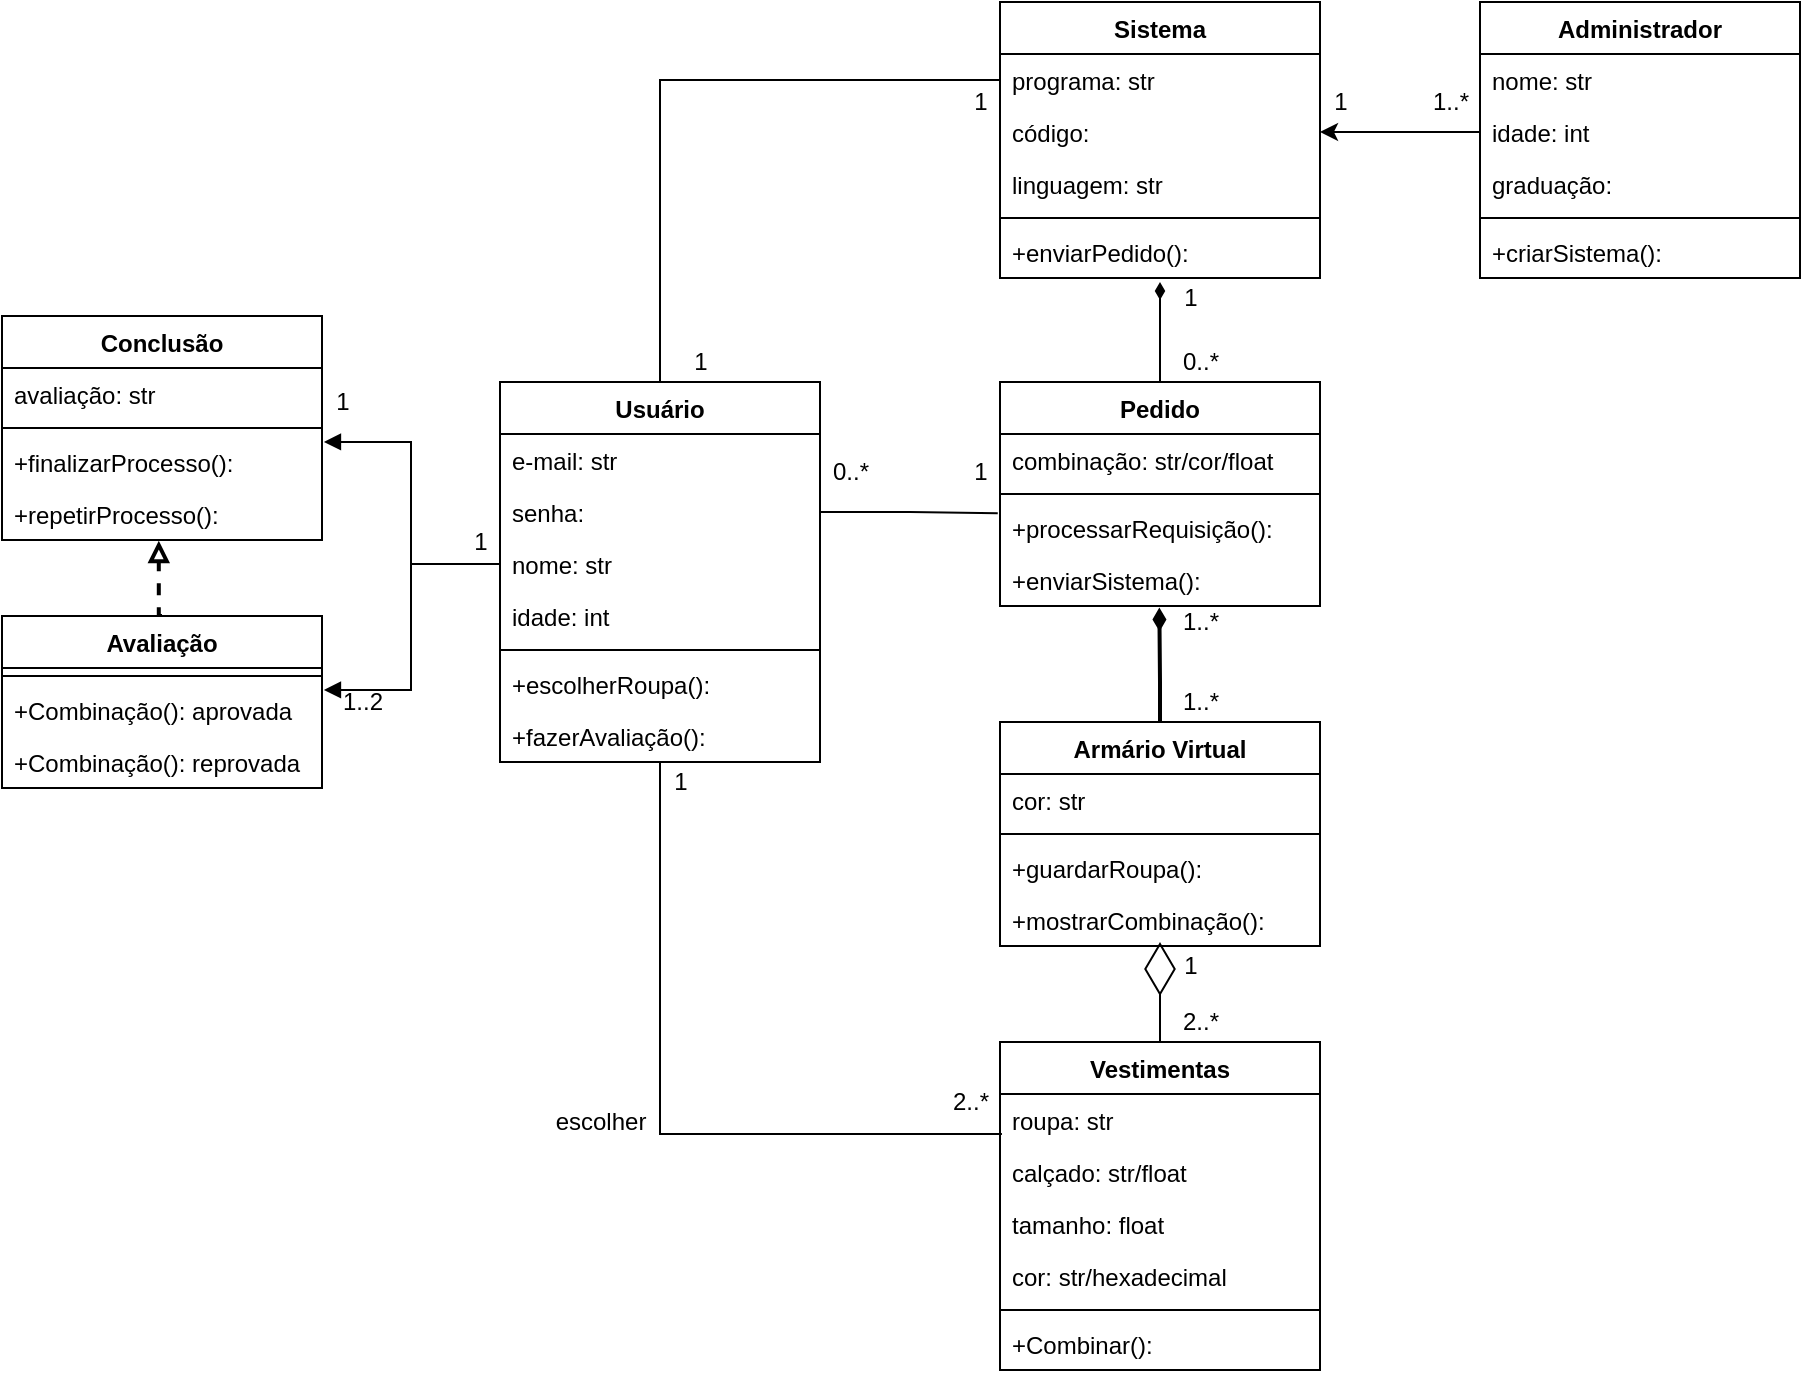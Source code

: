 <mxfile version="15.2.7" type="device"><diagram id="JAn7KXZb25L_EkZcovTY" name="Page-1"><mxGraphModel dx="782" dy="497" grid="1" gridSize="10" guides="1" tooltips="1" connect="1" arrows="1" fold="1" page="1" pageScale="1" pageWidth="827" pageHeight="1169" math="0" shadow="0"><root><mxCell id="0"/><mxCell id="1" parent="0"/><mxCell id="FnVM5IFQbz1Ya71WKbpS-32" style="edgeStyle=orthogonalEdgeStyle;rounded=0;orthogonalLoop=1;jettySize=auto;html=1;entryX=0.006;entryY=0.769;entryDx=0;entryDy=0;entryPerimeter=0;endArrow=none;endFill=0;" parent="1" source="FnVM5IFQbz1Ya71WKbpS-1" target="FnVM5IFQbz1Ya71WKbpS-18" edge="1"><mxGeometry relative="1" as="geometry"/></mxCell><mxCell id="FnVM5IFQbz1Ya71WKbpS-1" value="Usuário" style="swimlane;fontStyle=1;align=center;verticalAlign=top;childLayout=stackLayout;horizontal=1;startSize=26;horizontalStack=0;resizeParent=1;resizeParentMax=0;resizeLast=0;collapsible=1;marginBottom=0;" parent="1" vertex="1"><mxGeometry x="390" y="550" width="160" height="190" as="geometry"/></mxCell><mxCell id="FnVM5IFQbz1Ya71WKbpS-2" value="e-mail: str" style="text;strokeColor=none;fillColor=none;align=left;verticalAlign=top;spacingLeft=4;spacingRight=4;overflow=hidden;rotatable=0;points=[[0,0.5],[1,0.5]];portConstraint=eastwest;" parent="FnVM5IFQbz1Ya71WKbpS-1" vertex="1"><mxGeometry y="26" width="160" height="26" as="geometry"/></mxCell><mxCell id="FnVM5IFQbz1Ya71WKbpS-48" value="senha: " style="text;strokeColor=none;fillColor=none;align=left;verticalAlign=top;spacingLeft=4;spacingRight=4;overflow=hidden;rotatable=0;points=[[0,0.5],[1,0.5]];portConstraint=eastwest;" parent="FnVM5IFQbz1Ya71WKbpS-1" vertex="1"><mxGeometry y="52" width="160" height="26" as="geometry"/></mxCell><mxCell id="FnVM5IFQbz1Ya71WKbpS-47" value="nome: str" style="text;strokeColor=none;fillColor=none;align=left;verticalAlign=top;spacingLeft=4;spacingRight=4;overflow=hidden;rotatable=0;points=[[0,0.5],[1,0.5]];portConstraint=eastwest;" parent="FnVM5IFQbz1Ya71WKbpS-1" vertex="1"><mxGeometry y="78" width="160" height="26" as="geometry"/></mxCell><mxCell id="FnVM5IFQbz1Ya71WKbpS-49" value="idade: int" style="text;strokeColor=none;fillColor=none;align=left;verticalAlign=top;spacingLeft=4;spacingRight=4;overflow=hidden;rotatable=0;points=[[0,0.5],[1,0.5]];portConstraint=eastwest;" parent="FnVM5IFQbz1Ya71WKbpS-1" vertex="1"><mxGeometry y="104" width="160" height="26" as="geometry"/></mxCell><mxCell id="FnVM5IFQbz1Ya71WKbpS-3" value="" style="line;strokeWidth=1;fillColor=none;align=left;verticalAlign=middle;spacingTop=-1;spacingLeft=3;spacingRight=3;rotatable=0;labelPosition=right;points=[];portConstraint=eastwest;" parent="FnVM5IFQbz1Ya71WKbpS-1" vertex="1"><mxGeometry y="130" width="160" height="8" as="geometry"/></mxCell><mxCell id="FnVM5IFQbz1Ya71WKbpS-4" value="+escolherRoupa():&#10;" style="text;strokeColor=none;fillColor=none;align=left;verticalAlign=top;spacingLeft=4;spacingRight=4;overflow=hidden;rotatable=0;points=[[0,0.5],[1,0.5]];portConstraint=eastwest;" parent="FnVM5IFQbz1Ya71WKbpS-1" vertex="1"><mxGeometry y="138" width="160" height="26" as="geometry"/></mxCell><mxCell id="FnVM5IFQbz1Ya71WKbpS-53" value="+fazerAvaliação():" style="text;strokeColor=none;fillColor=none;align=left;verticalAlign=top;spacingLeft=4;spacingRight=4;overflow=hidden;rotatable=0;points=[[0,0.5],[1,0.5]];portConstraint=eastwest;" parent="FnVM5IFQbz1Ya71WKbpS-1" vertex="1"><mxGeometry y="164" width="160" height="26" as="geometry"/></mxCell><mxCell id="FnVM5IFQbz1Ya71WKbpS-5" value="Administrador" style="swimlane;fontStyle=1;align=center;verticalAlign=top;childLayout=stackLayout;horizontal=1;startSize=26;horizontalStack=0;resizeParent=1;resizeParentMax=0;resizeLast=0;collapsible=1;marginBottom=0;" parent="1" vertex="1"><mxGeometry x="880" y="360" width="160" height="138" as="geometry"/></mxCell><mxCell id="FnVM5IFQbz1Ya71WKbpS-6" value="nome: str" style="text;strokeColor=none;fillColor=none;align=left;verticalAlign=top;spacingLeft=4;spacingRight=4;overflow=hidden;rotatable=0;points=[[0,0.5],[1,0.5]];portConstraint=eastwest;" parent="FnVM5IFQbz1Ya71WKbpS-5" vertex="1"><mxGeometry y="26" width="160" height="26" as="geometry"/></mxCell><mxCell id="FnVM5IFQbz1Ya71WKbpS-56" value="idade: int" style="text;strokeColor=none;fillColor=none;align=left;verticalAlign=top;spacingLeft=4;spacingRight=4;overflow=hidden;rotatable=0;points=[[0,0.5],[1,0.5]];portConstraint=eastwest;" parent="FnVM5IFQbz1Ya71WKbpS-5" vertex="1"><mxGeometry y="52" width="160" height="26" as="geometry"/></mxCell><mxCell id="FnVM5IFQbz1Ya71WKbpS-58" value="graduação: " style="text;strokeColor=none;fillColor=none;align=left;verticalAlign=top;spacingLeft=4;spacingRight=4;overflow=hidden;rotatable=0;points=[[0,0.5],[1,0.5]];portConstraint=eastwest;" parent="FnVM5IFQbz1Ya71WKbpS-5" vertex="1"><mxGeometry y="78" width="160" height="26" as="geometry"/></mxCell><mxCell id="FnVM5IFQbz1Ya71WKbpS-7" value="" style="line;strokeWidth=1;fillColor=none;align=left;verticalAlign=middle;spacingTop=-1;spacingLeft=3;spacingRight=3;rotatable=0;labelPosition=right;points=[];portConstraint=eastwest;" parent="FnVM5IFQbz1Ya71WKbpS-5" vertex="1"><mxGeometry y="104" width="160" height="8" as="geometry"/></mxCell><mxCell id="FnVM5IFQbz1Ya71WKbpS-8" value="+criarSistema():" style="text;strokeColor=none;fillColor=none;align=left;verticalAlign=top;spacingLeft=4;spacingRight=4;overflow=hidden;rotatable=0;points=[[0,0.5],[1,0.5]];portConstraint=eastwest;" parent="FnVM5IFQbz1Ya71WKbpS-5" vertex="1"><mxGeometry y="112" width="160" height="26" as="geometry"/></mxCell><mxCell id="FnVM5IFQbz1Ya71WKbpS-76" style="edgeStyle=orthogonalEdgeStyle;rounded=0;orthogonalLoop=1;jettySize=auto;html=1;exitX=0.5;exitY=0;exitDx=0;exitDy=0;entryX=0.498;entryY=1.031;entryDx=0;entryDy=0;entryPerimeter=0;endArrow=diamondThin;endFill=1;strokeWidth=2;" parent="1" source="FnVM5IFQbz1Ya71WKbpS-9" target="FnVM5IFQbz1Ya71WKbpS-55" edge="1"><mxGeometry relative="1" as="geometry"><mxPoint x="720" y="649" as="targetPoint"/><Array as="points"><mxPoint x="720" y="700"/><mxPoint x="720" y="700"/></Array></mxGeometry></mxCell><mxCell id="FnVM5IFQbz1Ya71WKbpS-9" value="Armário Virtual" style="swimlane;fontStyle=1;align=center;verticalAlign=top;childLayout=stackLayout;horizontal=1;startSize=26;horizontalStack=0;resizeParent=1;resizeParentMax=0;resizeLast=0;collapsible=1;marginBottom=0;" parent="1" vertex="1"><mxGeometry x="640" y="720" width="160" height="112" as="geometry"/></mxCell><mxCell id="FnVM5IFQbz1Ya71WKbpS-10" value="cor: str" style="text;strokeColor=none;fillColor=none;align=left;verticalAlign=top;spacingLeft=4;spacingRight=4;overflow=hidden;rotatable=0;points=[[0,0.5],[1,0.5]];portConstraint=eastwest;" parent="FnVM5IFQbz1Ya71WKbpS-9" vertex="1"><mxGeometry y="26" width="160" height="26" as="geometry"/></mxCell><mxCell id="FnVM5IFQbz1Ya71WKbpS-11" value="" style="line;strokeWidth=1;fillColor=none;align=left;verticalAlign=middle;spacingTop=-1;spacingLeft=3;spacingRight=3;rotatable=0;labelPosition=right;points=[];portConstraint=eastwest;" parent="FnVM5IFQbz1Ya71WKbpS-9" vertex="1"><mxGeometry y="52" width="160" height="8" as="geometry"/></mxCell><mxCell id="FnVM5IFQbz1Ya71WKbpS-12" value="+guardarRoupa():" style="text;strokeColor=none;fillColor=none;align=left;verticalAlign=top;spacingLeft=4;spacingRight=4;overflow=hidden;rotatable=0;points=[[0,0.5],[1,0.5]];portConstraint=eastwest;" parent="FnVM5IFQbz1Ya71WKbpS-9" vertex="1"><mxGeometry y="60" width="160" height="26" as="geometry"/></mxCell><mxCell id="FnVM5IFQbz1Ya71WKbpS-52" value="+mostrarCombinação():" style="text;strokeColor=none;fillColor=none;align=left;verticalAlign=top;spacingLeft=4;spacingRight=4;overflow=hidden;rotatable=0;points=[[0,0.5],[1,0.5]];portConstraint=eastwest;" parent="FnVM5IFQbz1Ya71WKbpS-9" vertex="1"><mxGeometry y="86" width="160" height="26" as="geometry"/></mxCell><mxCell id="FnVM5IFQbz1Ya71WKbpS-13" value="Sistema" style="swimlane;fontStyle=1;align=center;verticalAlign=top;childLayout=stackLayout;horizontal=1;startSize=26;horizontalStack=0;resizeParent=1;resizeParentMax=0;resizeLast=0;collapsible=1;marginBottom=0;" parent="1" vertex="1"><mxGeometry x="640" y="360" width="160" height="138" as="geometry"/></mxCell><mxCell id="FnVM5IFQbz1Ya71WKbpS-14" value="programa: str" style="text;strokeColor=none;fillColor=none;align=left;verticalAlign=top;spacingLeft=4;spacingRight=4;overflow=hidden;rotatable=0;points=[[0,0.5],[1,0.5]];portConstraint=eastwest;" parent="FnVM5IFQbz1Ya71WKbpS-13" vertex="1"><mxGeometry y="26" width="160" height="26" as="geometry"/></mxCell><mxCell id="FnVM5IFQbz1Ya71WKbpS-59" value="código:" style="text;strokeColor=none;fillColor=none;align=left;verticalAlign=top;spacingLeft=4;spacingRight=4;overflow=hidden;rotatable=0;points=[[0,0.5],[1,0.5]];portConstraint=eastwest;" parent="FnVM5IFQbz1Ya71WKbpS-13" vertex="1"><mxGeometry y="52" width="160" height="26" as="geometry"/></mxCell><mxCell id="FnVM5IFQbz1Ya71WKbpS-60" value="linguagem: str" style="text;strokeColor=none;fillColor=none;align=left;verticalAlign=top;spacingLeft=4;spacingRight=4;overflow=hidden;rotatable=0;points=[[0,0.5],[1,0.5]];portConstraint=eastwest;" parent="FnVM5IFQbz1Ya71WKbpS-13" vertex="1"><mxGeometry y="78" width="160" height="26" as="geometry"/></mxCell><mxCell id="FnVM5IFQbz1Ya71WKbpS-15" value="" style="line;strokeWidth=1;fillColor=none;align=left;verticalAlign=middle;spacingTop=-1;spacingLeft=3;spacingRight=3;rotatable=0;labelPosition=right;points=[];portConstraint=eastwest;" parent="FnVM5IFQbz1Ya71WKbpS-13" vertex="1"><mxGeometry y="104" width="160" height="8" as="geometry"/></mxCell><mxCell id="FnVM5IFQbz1Ya71WKbpS-16" value="+enviarPedido():" style="text;strokeColor=none;fillColor=none;align=left;verticalAlign=top;spacingLeft=4;spacingRight=4;overflow=hidden;rotatable=0;points=[[0,0.5],[1,0.5]];portConstraint=eastwest;" parent="FnVM5IFQbz1Ya71WKbpS-13" vertex="1"><mxGeometry y="112" width="160" height="26" as="geometry"/></mxCell><mxCell id="FnVM5IFQbz1Ya71WKbpS-17" value="Vestimentas" style="swimlane;fontStyle=1;align=center;verticalAlign=top;childLayout=stackLayout;horizontal=1;startSize=26;horizontalStack=0;resizeParent=1;resizeParentMax=0;resizeLast=0;collapsible=1;marginBottom=0;" parent="1" vertex="1"><mxGeometry x="640" y="880" width="160" height="164" as="geometry"/></mxCell><mxCell id="FnVM5IFQbz1Ya71WKbpS-18" value="roupa: str" style="text;strokeColor=none;fillColor=none;align=left;verticalAlign=top;spacingLeft=4;spacingRight=4;overflow=hidden;rotatable=0;points=[[0,0.5],[1,0.5]];portConstraint=eastwest;" parent="FnVM5IFQbz1Ya71WKbpS-17" vertex="1"><mxGeometry y="26" width="160" height="26" as="geometry"/></mxCell><mxCell id="FnVM5IFQbz1Ya71WKbpS-89" value="calçado: str/float" style="text;strokeColor=none;fillColor=none;align=left;verticalAlign=top;spacingLeft=4;spacingRight=4;overflow=hidden;rotatable=0;points=[[0,0.5],[1,0.5]];portConstraint=eastwest;" parent="FnVM5IFQbz1Ya71WKbpS-17" vertex="1"><mxGeometry y="52" width="160" height="26" as="geometry"/></mxCell><mxCell id="FnVM5IFQbz1Ya71WKbpS-50" value="tamanho: float" style="text;strokeColor=none;fillColor=none;align=left;verticalAlign=top;spacingLeft=4;spacingRight=4;overflow=hidden;rotatable=0;points=[[0,0.5],[1,0.5]];portConstraint=eastwest;" parent="FnVM5IFQbz1Ya71WKbpS-17" vertex="1"><mxGeometry y="78" width="160" height="26" as="geometry"/></mxCell><mxCell id="FnVM5IFQbz1Ya71WKbpS-51" value="cor: str/hexadecimal" style="text;strokeColor=none;fillColor=none;align=left;verticalAlign=top;spacingLeft=4;spacingRight=4;overflow=hidden;rotatable=0;points=[[0,0.5],[1,0.5]];portConstraint=eastwest;" parent="FnVM5IFQbz1Ya71WKbpS-17" vertex="1"><mxGeometry y="104" width="160" height="26" as="geometry"/></mxCell><mxCell id="FnVM5IFQbz1Ya71WKbpS-19" value="" style="line;strokeWidth=1;fillColor=none;align=left;verticalAlign=middle;spacingTop=-1;spacingLeft=3;spacingRight=3;rotatable=0;labelPosition=right;points=[];portConstraint=eastwest;" parent="FnVM5IFQbz1Ya71WKbpS-17" vertex="1"><mxGeometry y="130" width="160" height="8" as="geometry"/></mxCell><mxCell id="FnVM5IFQbz1Ya71WKbpS-20" value="+Combinar():" style="text;strokeColor=none;fillColor=none;align=left;verticalAlign=top;spacingLeft=4;spacingRight=4;overflow=hidden;rotatable=0;points=[[0,0.5],[1,0.5]];portConstraint=eastwest;" parent="FnVM5IFQbz1Ya71WKbpS-17" vertex="1"><mxGeometry y="138" width="160" height="26" as="geometry"/></mxCell><mxCell id="FnVM5IFQbz1Ya71WKbpS-77" style="edgeStyle=orthogonalEdgeStyle;rounded=0;orthogonalLoop=1;jettySize=auto;html=1;endArrow=diamondThin;endFill=1;" parent="1" source="FnVM5IFQbz1Ya71WKbpS-21" edge="1"><mxGeometry relative="1" as="geometry"><mxPoint x="720" y="500" as="targetPoint"/></mxGeometry></mxCell><mxCell id="FnVM5IFQbz1Ya71WKbpS-21" value="Pedido" style="swimlane;fontStyle=1;align=center;verticalAlign=top;childLayout=stackLayout;horizontal=1;startSize=26;horizontalStack=0;resizeParent=1;resizeParentMax=0;resizeLast=0;collapsible=1;marginBottom=0;" parent="1" vertex="1"><mxGeometry x="640" y="550" width="160" height="112" as="geometry"/></mxCell><mxCell id="FnVM5IFQbz1Ya71WKbpS-22" value="combinação: str/cor/float" style="text;strokeColor=none;fillColor=none;align=left;verticalAlign=top;spacingLeft=4;spacingRight=4;overflow=hidden;rotatable=0;points=[[0,0.5],[1,0.5]];portConstraint=eastwest;" parent="FnVM5IFQbz1Ya71WKbpS-21" vertex="1"><mxGeometry y="26" width="160" height="26" as="geometry"/></mxCell><mxCell id="FnVM5IFQbz1Ya71WKbpS-23" value="" style="line;strokeWidth=1;fillColor=none;align=left;verticalAlign=middle;spacingTop=-1;spacingLeft=3;spacingRight=3;rotatable=0;labelPosition=right;points=[];portConstraint=eastwest;" parent="FnVM5IFQbz1Ya71WKbpS-21" vertex="1"><mxGeometry y="52" width="160" height="8" as="geometry"/></mxCell><mxCell id="FnVM5IFQbz1Ya71WKbpS-24" value="+processarRequisição():" style="text;strokeColor=none;fillColor=none;align=left;verticalAlign=top;spacingLeft=4;spacingRight=4;overflow=hidden;rotatable=0;points=[[0,0.5],[1,0.5]];portConstraint=eastwest;" parent="FnVM5IFQbz1Ya71WKbpS-21" vertex="1"><mxGeometry y="60" width="160" height="26" as="geometry"/></mxCell><mxCell id="FnVM5IFQbz1Ya71WKbpS-55" value="+enviarSistema():" style="text;strokeColor=none;fillColor=none;align=left;verticalAlign=top;spacingLeft=4;spacingRight=4;overflow=hidden;rotatable=0;points=[[0,0.5],[1,0.5]];portConstraint=eastwest;" parent="FnVM5IFQbz1Ya71WKbpS-21" vertex="1"><mxGeometry y="86" width="160" height="26" as="geometry"/></mxCell><mxCell id="FnVM5IFQbz1Ya71WKbpS-28" style="edgeStyle=orthogonalEdgeStyle;rounded=0;orthogonalLoop=1;jettySize=auto;html=1;entryX=0.5;entryY=0;entryDx=0;entryDy=0;endArrow=none;endFill=0;" parent="1" source="FnVM5IFQbz1Ya71WKbpS-14" target="FnVM5IFQbz1Ya71WKbpS-1" edge="1"><mxGeometry relative="1" as="geometry"/></mxCell><mxCell id="FnVM5IFQbz1Ya71WKbpS-34" value="Conclusão" style="swimlane;fontStyle=1;align=center;verticalAlign=top;childLayout=stackLayout;horizontal=1;startSize=26;horizontalStack=0;resizeParent=1;resizeParentMax=0;resizeLast=0;collapsible=1;marginBottom=0;" parent="1" vertex="1"><mxGeometry x="141" y="517" width="160" height="112" as="geometry"/></mxCell><mxCell id="FnVM5IFQbz1Ya71WKbpS-35" value="avaliação: str" style="text;strokeColor=none;fillColor=none;align=left;verticalAlign=top;spacingLeft=4;spacingRight=4;overflow=hidden;rotatable=0;points=[[0,0.5],[1,0.5]];portConstraint=eastwest;" parent="FnVM5IFQbz1Ya71WKbpS-34" vertex="1"><mxGeometry y="26" width="160" height="26" as="geometry"/></mxCell><mxCell id="FnVM5IFQbz1Ya71WKbpS-36" value="" style="line;strokeWidth=1;fillColor=none;align=left;verticalAlign=middle;spacingTop=-1;spacingLeft=3;spacingRight=3;rotatable=0;labelPosition=right;points=[];portConstraint=eastwest;" parent="FnVM5IFQbz1Ya71WKbpS-34" vertex="1"><mxGeometry y="52" width="160" height="8" as="geometry"/></mxCell><mxCell id="FnVM5IFQbz1Ya71WKbpS-37" value="+finalizarProcesso():" style="text;strokeColor=none;fillColor=none;align=left;verticalAlign=top;spacingLeft=4;spacingRight=4;overflow=hidden;rotatable=0;points=[[0,0.5],[1,0.5]];portConstraint=eastwest;" parent="FnVM5IFQbz1Ya71WKbpS-34" vertex="1"><mxGeometry y="60" width="160" height="26" as="geometry"/></mxCell><mxCell id="FnVM5IFQbz1Ya71WKbpS-63" value="+repetirProcesso():" style="text;strokeColor=none;fillColor=none;align=left;verticalAlign=top;spacingLeft=4;spacingRight=4;overflow=hidden;rotatable=0;points=[[0,0.5],[1,0.5]];portConstraint=eastwest;" parent="FnVM5IFQbz1Ya71WKbpS-34" vertex="1"><mxGeometry y="86" width="160" height="26" as="geometry"/></mxCell><mxCell id="hvPBQfQJGh66HLhc0FhR-5" style="edgeStyle=orthogonalEdgeStyle;rounded=0;orthogonalLoop=1;jettySize=auto;html=1;exitX=0.5;exitY=0;exitDx=0;exitDy=0;entryX=0.49;entryY=1.013;entryDx=0;entryDy=0;entryPerimeter=0;endArrow=block;endFill=0;strokeWidth=2;dashed=1;" edge="1" parent="1" source="FnVM5IFQbz1Ya71WKbpS-38" target="FnVM5IFQbz1Ya71WKbpS-63"><mxGeometry relative="1" as="geometry"/></mxCell><mxCell id="FnVM5IFQbz1Ya71WKbpS-38" value="Avaliação" style="swimlane;fontStyle=1;align=center;verticalAlign=top;childLayout=stackLayout;horizontal=1;startSize=26;horizontalStack=0;resizeParent=1;resizeParentMax=0;resizeLast=0;collapsible=1;marginBottom=0;" parent="1" vertex="1"><mxGeometry x="141" y="667" width="160" height="86" as="geometry"/></mxCell><mxCell id="FnVM5IFQbz1Ya71WKbpS-40" value="" style="line;strokeWidth=1;fillColor=none;align=left;verticalAlign=middle;spacingTop=-1;spacingLeft=3;spacingRight=3;rotatable=0;labelPosition=right;points=[];portConstraint=eastwest;" parent="FnVM5IFQbz1Ya71WKbpS-38" vertex="1"><mxGeometry y="26" width="160" height="8" as="geometry"/></mxCell><mxCell id="FnVM5IFQbz1Ya71WKbpS-41" value="+Combinação(): aprovada" style="text;strokeColor=none;fillColor=none;align=left;verticalAlign=top;spacingLeft=4;spacingRight=4;overflow=hidden;rotatable=0;points=[[0,0.5],[1,0.5]];portConstraint=eastwest;" parent="FnVM5IFQbz1Ya71WKbpS-38" vertex="1"><mxGeometry y="34" width="160" height="26" as="geometry"/></mxCell><mxCell id="FnVM5IFQbz1Ya71WKbpS-64" value="+Combinação(): reprovada" style="text;strokeColor=none;fillColor=none;align=left;verticalAlign=top;spacingLeft=4;spacingRight=4;overflow=hidden;rotatable=0;points=[[0,0.5],[1,0.5]];portConstraint=eastwest;" parent="FnVM5IFQbz1Ya71WKbpS-38" vertex="1"><mxGeometry y="60" width="160" height="26" as="geometry"/></mxCell><mxCell id="FnVM5IFQbz1Ya71WKbpS-65" style="edgeStyle=orthogonalEdgeStyle;rounded=0;orthogonalLoop=1;jettySize=auto;html=1;entryX=1.006;entryY=0.115;entryDx=0;entryDy=0;entryPerimeter=0;endArrow=block;endFill=1;" parent="1" source="FnVM5IFQbz1Ya71WKbpS-47" target="FnVM5IFQbz1Ya71WKbpS-37" edge="1"><mxGeometry relative="1" as="geometry"/></mxCell><mxCell id="FnVM5IFQbz1Ya71WKbpS-66" style="edgeStyle=orthogonalEdgeStyle;rounded=0;orthogonalLoop=1;jettySize=auto;html=1;entryX=1.006;entryY=0.115;entryDx=0;entryDy=0;entryPerimeter=0;endArrow=block;endFill=1;" parent="1" source="FnVM5IFQbz1Ya71WKbpS-47" target="FnVM5IFQbz1Ya71WKbpS-41" edge="1"><mxGeometry relative="1" as="geometry"/></mxCell><mxCell id="FnVM5IFQbz1Ya71WKbpS-71" value="" style="endArrow=diamondThin;endFill=0;endSize=24;html=1;exitX=0.5;exitY=0;exitDx=0;exitDy=0;" parent="1" source="FnVM5IFQbz1Ya71WKbpS-17" edge="1"><mxGeometry width="160" relative="1" as="geometry"><mxPoint x="410" y="820" as="sourcePoint"/><mxPoint x="720" y="830" as="targetPoint"/></mxGeometry></mxCell><mxCell id="FnVM5IFQbz1Ya71WKbpS-73" style="edgeStyle=orthogonalEdgeStyle;rounded=0;orthogonalLoop=1;jettySize=auto;html=1;entryX=1;entryY=0.5;entryDx=0;entryDy=0;" parent="1" source="FnVM5IFQbz1Ya71WKbpS-56" target="FnVM5IFQbz1Ya71WKbpS-59" edge="1"><mxGeometry relative="1" as="geometry"/></mxCell><mxCell id="FnVM5IFQbz1Ya71WKbpS-78" value="1" style="text;html=1;align=center;verticalAlign=middle;resizable=0;points=[];autosize=1;strokeColor=none;fillColor=none;" parent="1" vertex="1"><mxGeometry x="620" y="400" width="20" height="20" as="geometry"/></mxCell><mxCell id="FnVM5IFQbz1Ya71WKbpS-79" value="1..*" style="text;html=1;align=center;verticalAlign=middle;resizable=0;points=[];autosize=1;strokeColor=none;fillColor=none;" parent="1" vertex="1"><mxGeometry x="850" y="400" width="30" height="20" as="geometry"/></mxCell><mxCell id="FnVM5IFQbz1Ya71WKbpS-81" value="0..*" style="text;html=1;align=center;verticalAlign=middle;resizable=0;points=[];autosize=1;strokeColor=none;fillColor=none;" parent="1" vertex="1"><mxGeometry x="550" y="585" width="30" height="20" as="geometry"/></mxCell><mxCell id="FnVM5IFQbz1Ya71WKbpS-84" style="edgeStyle=orthogonalEdgeStyle;rounded=0;orthogonalLoop=1;jettySize=auto;html=1;entryX=-0.007;entryY=0.215;entryDx=0;entryDy=0;entryPerimeter=0;endArrow=none;endFill=0;" parent="1" source="FnVM5IFQbz1Ya71WKbpS-48" target="FnVM5IFQbz1Ya71WKbpS-24" edge="1"><mxGeometry relative="1" as="geometry"/></mxCell><mxCell id="FnVM5IFQbz1Ya71WKbpS-86" value="0..*" style="text;html=1;align=center;verticalAlign=middle;resizable=0;points=[];autosize=1;strokeColor=none;fillColor=none;" parent="1" vertex="1"><mxGeometry x="725" y="530" width="30" height="20" as="geometry"/></mxCell><mxCell id="FnVM5IFQbz1Ya71WKbpS-87" value="1..*" style="text;html=1;align=center;verticalAlign=middle;resizable=0;points=[];autosize=1;strokeColor=none;fillColor=none;" parent="1" vertex="1"><mxGeometry x="725" y="700" width="30" height="20" as="geometry"/></mxCell><mxCell id="FnVM5IFQbz1Ya71WKbpS-88" value="2..*" style="text;html=1;align=center;verticalAlign=middle;resizable=0;points=[];autosize=1;strokeColor=none;fillColor=none;" parent="1" vertex="1"><mxGeometry x="725" y="860" width="30" height="20" as="geometry"/></mxCell><mxCell id="FnVM5IFQbz1Ya71WKbpS-90" value="1" style="text;html=1;align=center;verticalAlign=middle;resizable=0;points=[];autosize=1;strokeColor=none;fillColor=none;" parent="1" vertex="1"><mxGeometry x="470" y="740" width="20" height="20" as="geometry"/></mxCell><mxCell id="FnVM5IFQbz1Ya71WKbpS-91" value="2..*" style="text;html=1;align=center;verticalAlign=middle;resizable=0;points=[];autosize=1;strokeColor=none;fillColor=none;" parent="1" vertex="1"><mxGeometry x="610" y="900" width="30" height="20" as="geometry"/></mxCell><mxCell id="FnVM5IFQbz1Ya71WKbpS-92" value="1" style="text;html=1;align=center;verticalAlign=middle;resizable=0;points=[];autosize=1;strokeColor=none;fillColor=none;" parent="1" vertex="1"><mxGeometry x="370" y="620" width="20" height="20" as="geometry"/></mxCell><mxCell id="FnVM5IFQbz1Ya71WKbpS-96" value="1" style="text;html=1;align=center;verticalAlign=middle;resizable=0;points=[];autosize=1;strokeColor=none;fillColor=none;" parent="1" vertex="1"><mxGeometry x="301" y="550" width="20" height="20" as="geometry"/></mxCell><mxCell id="FnVM5IFQbz1Ya71WKbpS-97" value="1" style="text;html=1;align=center;verticalAlign=middle;resizable=0;points=[];autosize=1;strokeColor=none;fillColor=none;" parent="1" vertex="1"><mxGeometry x="725" y="832" width="20" height="20" as="geometry"/></mxCell><mxCell id="FnVM5IFQbz1Ya71WKbpS-98" value="1" style="text;html=1;align=center;verticalAlign=middle;resizable=0;points=[];autosize=1;strokeColor=none;fillColor=none;" parent="1" vertex="1"><mxGeometry x="480" y="530" width="20" height="20" as="geometry"/></mxCell><mxCell id="FnVM5IFQbz1Ya71WKbpS-99" value="1" style="text;html=1;align=center;verticalAlign=middle;resizable=0;points=[];autosize=1;strokeColor=none;fillColor=none;" parent="1" vertex="1"><mxGeometry x="800" y="400" width="20" height="20" as="geometry"/></mxCell><mxCell id="FnVM5IFQbz1Ya71WKbpS-100" value="1" style="text;html=1;align=center;verticalAlign=middle;resizable=0;points=[];autosize=1;strokeColor=none;fillColor=none;" parent="1" vertex="1"><mxGeometry x="725" y="498" width="20" height="20" as="geometry"/></mxCell><mxCell id="FnVM5IFQbz1Ya71WKbpS-101" value="1" style="text;html=1;align=center;verticalAlign=middle;resizable=0;points=[];autosize=1;strokeColor=none;fillColor=none;" parent="1" vertex="1"><mxGeometry x="620" y="585" width="20" height="20" as="geometry"/></mxCell><mxCell id="FnVM5IFQbz1Ya71WKbpS-102" value="1..2" style="text;html=1;align=center;verticalAlign=middle;resizable=0;points=[];autosize=1;strokeColor=none;fillColor=none;" parent="1" vertex="1"><mxGeometry x="301" y="700" width="40" height="20" as="geometry"/></mxCell><mxCell id="FnVM5IFQbz1Ya71WKbpS-104" value="escolher" style="text;html=1;align=center;verticalAlign=middle;resizable=0;points=[];autosize=1;strokeColor=none;fillColor=none;" parent="1" vertex="1"><mxGeometry x="410" y="910" width="60" height="20" as="geometry"/></mxCell><mxCell id="0_i1qHhVtEC9Ty151cGp-1" value="1..*" style="text;html=1;align=center;verticalAlign=middle;resizable=0;points=[];autosize=1;strokeColor=none;fillColor=none;" parent="1" vertex="1"><mxGeometry x="725" y="660" width="30" height="20" as="geometry"/></mxCell></root></mxGraphModel></diagram></mxfile>
